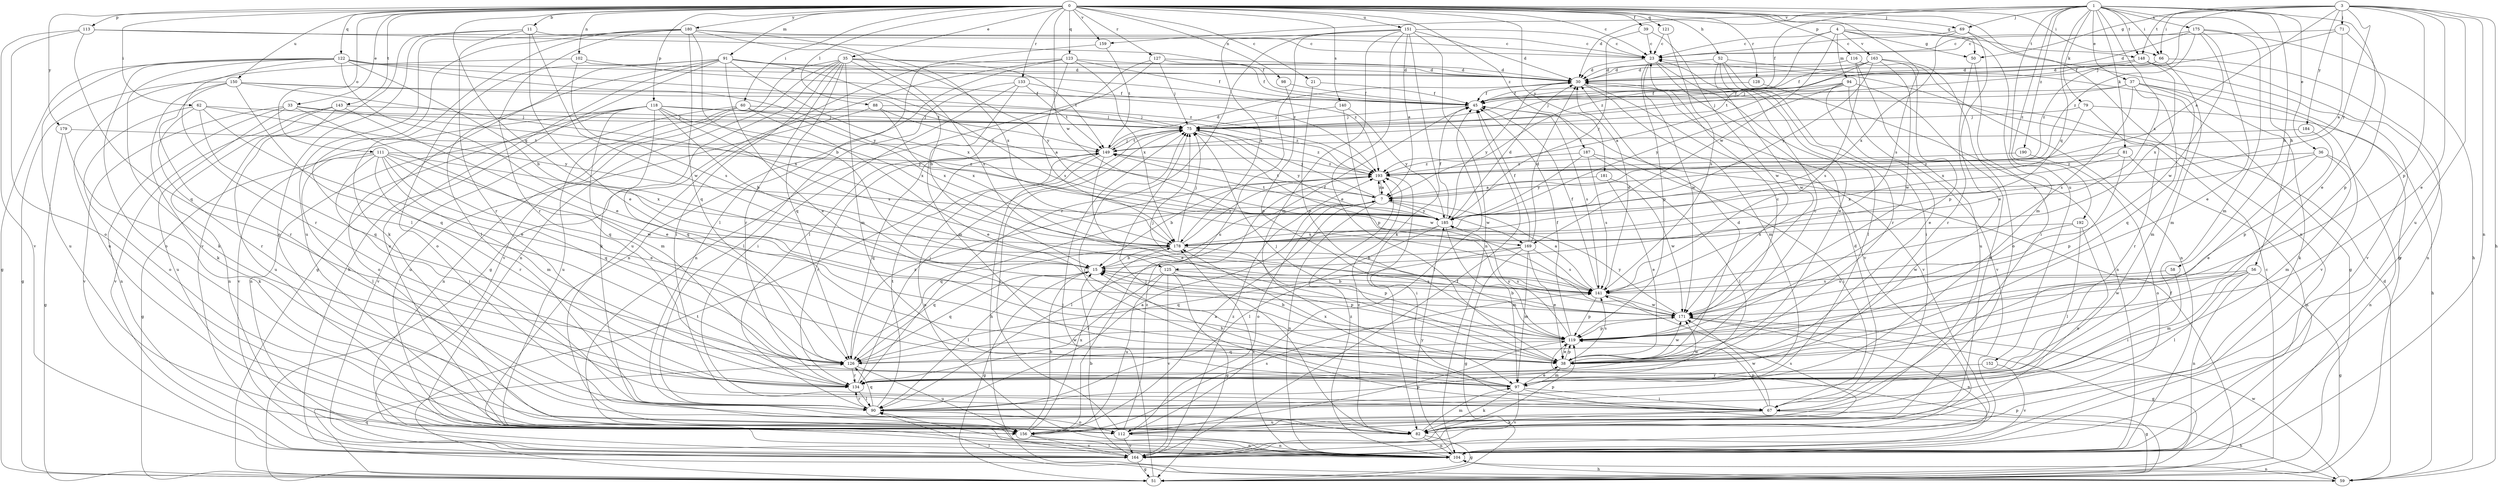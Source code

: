 strict digraph  {
0;
1;
3;
4;
7;
11;
15;
21;
23;
30;
33;
35;
36;
37;
38;
39;
45;
50;
51;
52;
56;
58;
59;
60;
62;
66;
67;
69;
71;
75;
79;
81;
82;
88;
90;
91;
94;
97;
98;
102;
104;
111;
112;
113;
116;
118;
119;
121;
122;
123;
125;
126;
127;
128;
133;
134;
140;
141;
143;
148;
149;
150;
151;
152;
156;
159;
163;
164;
169;
171;
175;
178;
179;
180;
181;
184;
185;
187;
190;
192;
193;
0 -> 11  [label=b];
0 -> 21  [label=c];
0 -> 23  [label=c];
0 -> 33  [label=e];
0 -> 35  [label=e];
0 -> 39  [label=f];
0 -> 50  [label=g];
0 -> 52  [label=h];
0 -> 60  [label=i];
0 -> 62  [label=i];
0 -> 66  [label=i];
0 -> 69  [label=j];
0 -> 88  [label=l];
0 -> 91  [label=m];
0 -> 98  [label=n];
0 -> 102  [label=n];
0 -> 104  [label=n];
0 -> 111  [label=o];
0 -> 113  [label=p];
0 -> 116  [label=p];
0 -> 118  [label=p];
0 -> 121  [label=q];
0 -> 122  [label=q];
0 -> 123  [label=q];
0 -> 125  [label=q];
0 -> 127  [label=r];
0 -> 128  [label=r];
0 -> 133  [label=r];
0 -> 140  [label=s];
0 -> 141  [label=s];
0 -> 143  [label=t];
0 -> 150  [label=u];
0 -> 151  [label=u];
0 -> 159  [label=v];
0 -> 169  [label=w];
0 -> 179  [label=y];
0 -> 180  [label=y];
0 -> 181  [label=y];
0 -> 187  [label=z];
1 -> 30  [label=d];
1 -> 36  [label=e];
1 -> 37  [label=e];
1 -> 38  [label=e];
1 -> 45  [label=f];
1 -> 56  [label=h];
1 -> 58  [label=h];
1 -> 66  [label=i];
1 -> 69  [label=j];
1 -> 79  [label=k];
1 -> 81  [label=k];
1 -> 125  [label=q];
1 -> 148  [label=t];
1 -> 152  [label=u];
1 -> 159  [label=v];
1 -> 175  [label=x];
1 -> 178  [label=x];
1 -> 190  [label=z];
1 -> 192  [label=z];
3 -> 7  [label=a];
3 -> 38  [label=e];
3 -> 50  [label=g];
3 -> 59  [label=h];
3 -> 66  [label=i];
3 -> 71  [label=j];
3 -> 75  [label=j];
3 -> 104  [label=n];
3 -> 119  [label=p];
3 -> 148  [label=t];
3 -> 156  [label=u];
3 -> 184  [label=y];
3 -> 185  [label=y];
4 -> 23  [label=c];
4 -> 50  [label=g];
4 -> 94  [label=m];
4 -> 97  [label=m];
4 -> 148  [label=t];
4 -> 163  [label=v];
4 -> 169  [label=w];
4 -> 193  [label=z];
7 -> 75  [label=j];
7 -> 90  [label=l];
7 -> 104  [label=n];
7 -> 112  [label=o];
7 -> 126  [label=q];
7 -> 149  [label=t];
7 -> 169  [label=w];
7 -> 185  [label=y];
7 -> 193  [label=z];
11 -> 23  [label=c];
11 -> 38  [label=e];
11 -> 112  [label=o];
11 -> 134  [label=r];
11 -> 164  [label=v];
11 -> 171  [label=w];
15 -> 45  [label=f];
15 -> 51  [label=g];
15 -> 90  [label=l];
15 -> 126  [label=q];
15 -> 141  [label=s];
21 -> 45  [label=f];
21 -> 119  [label=p];
23 -> 30  [label=d];
23 -> 90  [label=l];
23 -> 119  [label=p];
23 -> 164  [label=v];
23 -> 171  [label=w];
30 -> 45  [label=f];
30 -> 97  [label=m];
30 -> 164  [label=v];
30 -> 185  [label=y];
33 -> 75  [label=j];
33 -> 104  [label=n];
33 -> 126  [label=q];
33 -> 156  [label=u];
33 -> 164  [label=v];
33 -> 185  [label=y];
35 -> 15  [label=b];
35 -> 30  [label=d];
35 -> 67  [label=i];
35 -> 82  [label=k];
35 -> 97  [label=m];
35 -> 104  [label=n];
35 -> 126  [label=q];
35 -> 134  [label=r];
35 -> 149  [label=t];
35 -> 164  [label=v];
35 -> 185  [label=y];
36 -> 38  [label=e];
36 -> 97  [label=m];
36 -> 104  [label=n];
36 -> 185  [label=y];
36 -> 193  [label=z];
37 -> 45  [label=f];
37 -> 75  [label=j];
37 -> 82  [label=k];
37 -> 97  [label=m];
37 -> 126  [label=q];
37 -> 141  [label=s];
37 -> 164  [label=v];
38 -> 23  [label=c];
38 -> 30  [label=d];
38 -> 75  [label=j];
38 -> 97  [label=m];
38 -> 119  [label=p];
38 -> 141  [label=s];
38 -> 171  [label=w];
39 -> 23  [label=c];
39 -> 171  [label=w];
39 -> 185  [label=y];
45 -> 75  [label=j];
45 -> 141  [label=s];
50 -> 67  [label=i];
50 -> 134  [label=r];
51 -> 23  [label=c];
51 -> 45  [label=f];
51 -> 75  [label=j];
51 -> 119  [label=p];
51 -> 126  [label=q];
51 -> 149  [label=t];
52 -> 30  [label=d];
52 -> 38  [label=e];
52 -> 51  [label=g];
52 -> 67  [label=i];
52 -> 134  [label=r];
52 -> 171  [label=w];
56 -> 51  [label=g];
56 -> 90  [label=l];
56 -> 97  [label=m];
56 -> 104  [label=n];
56 -> 141  [label=s];
56 -> 171  [label=w];
58 -> 67  [label=i];
58 -> 141  [label=s];
59 -> 30  [label=d];
59 -> 90  [label=l];
59 -> 104  [label=n];
59 -> 171  [label=w];
60 -> 38  [label=e];
60 -> 75  [label=j];
60 -> 104  [label=n];
60 -> 156  [label=u];
60 -> 164  [label=v];
60 -> 178  [label=x];
62 -> 38  [label=e];
62 -> 75  [label=j];
62 -> 112  [label=o];
62 -> 126  [label=q];
62 -> 134  [label=r];
62 -> 185  [label=y];
66 -> 30  [label=d];
66 -> 97  [label=m];
66 -> 164  [label=v];
66 -> 193  [label=z];
67 -> 30  [label=d];
67 -> 59  [label=h];
67 -> 75  [label=j];
67 -> 82  [label=k];
67 -> 119  [label=p];
67 -> 156  [label=u];
67 -> 171  [label=w];
69 -> 23  [label=c];
69 -> 38  [label=e];
69 -> 51  [label=g];
69 -> 178  [label=x];
71 -> 7  [label=a];
71 -> 23  [label=c];
71 -> 45  [label=f];
71 -> 119  [label=p];
75 -> 149  [label=t];
75 -> 171  [label=w];
75 -> 185  [label=y];
75 -> 193  [label=z];
79 -> 59  [label=h];
79 -> 75  [label=j];
79 -> 134  [label=r];
79 -> 178  [label=x];
81 -> 104  [label=n];
81 -> 119  [label=p];
81 -> 178  [label=x];
81 -> 193  [label=z];
82 -> 51  [label=g];
82 -> 75  [label=j];
82 -> 97  [label=m];
82 -> 104  [label=n];
82 -> 119  [label=p];
82 -> 141  [label=s];
82 -> 193  [label=z];
88 -> 7  [label=a];
88 -> 75  [label=j];
88 -> 156  [label=u];
88 -> 178  [label=x];
90 -> 7  [label=a];
90 -> 112  [label=o];
90 -> 126  [label=q];
90 -> 134  [label=r];
90 -> 149  [label=t];
91 -> 30  [label=d];
91 -> 38  [label=e];
91 -> 51  [label=g];
91 -> 59  [label=h];
91 -> 90  [label=l];
91 -> 112  [label=o];
91 -> 156  [label=u];
91 -> 178  [label=x];
91 -> 185  [label=y];
91 -> 193  [label=z];
94 -> 7  [label=a];
94 -> 38  [label=e];
94 -> 45  [label=f];
94 -> 75  [label=j];
94 -> 82  [label=k];
94 -> 164  [label=v];
94 -> 185  [label=y];
97 -> 15  [label=b];
97 -> 38  [label=e];
97 -> 51  [label=g];
97 -> 67  [label=i];
97 -> 82  [label=k];
97 -> 164  [label=v];
97 -> 178  [label=x];
98 -> 45  [label=f];
98 -> 119  [label=p];
102 -> 30  [label=d];
102 -> 141  [label=s];
102 -> 156  [label=u];
102 -> 193  [label=z];
104 -> 59  [label=h];
104 -> 178  [label=x];
104 -> 185  [label=y];
104 -> 193  [label=z];
111 -> 38  [label=e];
111 -> 51  [label=g];
111 -> 67  [label=i];
111 -> 90  [label=l];
111 -> 97  [label=m];
111 -> 126  [label=q];
111 -> 134  [label=r];
111 -> 171  [label=w];
111 -> 178  [label=x];
111 -> 193  [label=z];
112 -> 45  [label=f];
112 -> 75  [label=j];
112 -> 104  [label=n];
112 -> 119  [label=p];
112 -> 164  [label=v];
112 -> 193  [label=z];
113 -> 23  [label=c];
113 -> 45  [label=f];
113 -> 112  [label=o];
113 -> 126  [label=q];
113 -> 164  [label=v];
116 -> 30  [label=d];
116 -> 104  [label=n];
116 -> 141  [label=s];
116 -> 156  [label=u];
118 -> 15  [label=b];
118 -> 75  [label=j];
118 -> 97  [label=m];
118 -> 104  [label=n];
118 -> 112  [label=o];
118 -> 126  [label=q];
118 -> 141  [label=s];
118 -> 164  [label=v];
118 -> 178  [label=x];
118 -> 193  [label=z];
119 -> 15  [label=b];
119 -> 23  [label=c];
119 -> 38  [label=e];
119 -> 45  [label=f];
119 -> 126  [label=q];
119 -> 185  [label=y];
121 -> 23  [label=c];
121 -> 141  [label=s];
122 -> 15  [label=b];
122 -> 30  [label=d];
122 -> 38  [label=e];
122 -> 51  [label=g];
122 -> 82  [label=k];
122 -> 112  [label=o];
122 -> 134  [label=r];
122 -> 156  [label=u];
122 -> 185  [label=y];
122 -> 193  [label=z];
123 -> 30  [label=d];
123 -> 45  [label=f];
123 -> 51  [label=g];
123 -> 104  [label=n];
123 -> 141  [label=s];
123 -> 156  [label=u];
123 -> 178  [label=x];
125 -> 51  [label=g];
125 -> 119  [label=p];
125 -> 134  [label=r];
125 -> 141  [label=s];
125 -> 156  [label=u];
125 -> 164  [label=v];
126 -> 134  [label=r];
126 -> 156  [label=u];
126 -> 171  [label=w];
126 -> 193  [label=z];
127 -> 30  [label=d];
127 -> 45  [label=f];
127 -> 75  [label=j];
127 -> 90  [label=l];
127 -> 104  [label=n];
128 -> 45  [label=f];
128 -> 104  [label=n];
133 -> 45  [label=f];
133 -> 67  [label=i];
133 -> 90  [label=l];
133 -> 97  [label=m];
133 -> 149  [label=t];
134 -> 75  [label=j];
134 -> 90  [label=l];
134 -> 171  [label=w];
140 -> 75  [label=j];
140 -> 119  [label=p];
140 -> 185  [label=y];
141 -> 7  [label=a];
141 -> 15  [label=b];
141 -> 30  [label=d];
141 -> 45  [label=f];
141 -> 119  [label=p];
141 -> 171  [label=w];
143 -> 38  [label=e];
143 -> 75  [label=j];
143 -> 104  [label=n];
143 -> 156  [label=u];
143 -> 164  [label=v];
148 -> 30  [label=d];
148 -> 75  [label=j];
148 -> 104  [label=n];
148 -> 164  [label=v];
148 -> 178  [label=x];
149 -> 30  [label=d];
149 -> 38  [label=e];
149 -> 59  [label=h];
149 -> 75  [label=j];
149 -> 104  [label=n];
149 -> 126  [label=q];
149 -> 134  [label=r];
149 -> 193  [label=z];
150 -> 45  [label=f];
150 -> 51  [label=g];
150 -> 82  [label=k];
150 -> 126  [label=q];
150 -> 134  [label=r];
150 -> 149  [label=t];
150 -> 178  [label=x];
151 -> 7  [label=a];
151 -> 23  [label=c];
151 -> 30  [label=d];
151 -> 38  [label=e];
151 -> 82  [label=k];
151 -> 97  [label=m];
151 -> 104  [label=n];
151 -> 134  [label=r];
151 -> 156  [label=u];
151 -> 178  [label=x];
152 -> 134  [label=r];
152 -> 164  [label=v];
156 -> 7  [label=a];
156 -> 15  [label=b];
156 -> 104  [label=n];
156 -> 141  [label=s];
156 -> 164  [label=v];
156 -> 178  [label=x];
159 -> 90  [label=l];
159 -> 149  [label=t];
163 -> 30  [label=d];
163 -> 45  [label=f];
163 -> 112  [label=o];
163 -> 119  [label=p];
163 -> 149  [label=t];
163 -> 171  [label=w];
163 -> 185  [label=y];
164 -> 15  [label=b];
164 -> 45  [label=f];
164 -> 51  [label=g];
164 -> 90  [label=l];
164 -> 193  [label=z];
169 -> 15  [label=b];
169 -> 30  [label=d];
169 -> 38  [label=e];
169 -> 45  [label=f];
169 -> 51  [label=g];
169 -> 97  [label=m];
169 -> 126  [label=q];
169 -> 141  [label=s];
171 -> 15  [label=b];
171 -> 51  [label=g];
171 -> 75  [label=j];
171 -> 104  [label=n];
171 -> 119  [label=p];
171 -> 185  [label=y];
175 -> 23  [label=c];
175 -> 30  [label=d];
175 -> 38  [label=e];
175 -> 59  [label=h];
175 -> 97  [label=m];
175 -> 171  [label=w];
175 -> 193  [label=z];
178 -> 15  [label=b];
178 -> 75  [label=j];
178 -> 119  [label=p];
178 -> 126  [label=q];
178 -> 193  [label=z];
179 -> 51  [label=g];
179 -> 82  [label=k];
179 -> 149  [label=t];
180 -> 15  [label=b];
180 -> 23  [label=c];
180 -> 82  [label=k];
180 -> 90  [label=l];
180 -> 126  [label=q];
180 -> 134  [label=r];
180 -> 141  [label=s];
180 -> 156  [label=u];
180 -> 178  [label=x];
181 -> 7  [label=a];
181 -> 38  [label=e];
181 -> 171  [label=w];
184 -> 119  [label=p];
184 -> 149  [label=t];
185 -> 30  [label=d];
185 -> 45  [label=f];
185 -> 90  [label=l];
185 -> 97  [label=m];
185 -> 149  [label=t];
185 -> 178  [label=x];
187 -> 67  [label=i];
187 -> 90  [label=l];
187 -> 141  [label=s];
187 -> 185  [label=y];
187 -> 193  [label=z];
190 -> 112  [label=o];
190 -> 193  [label=z];
192 -> 90  [label=l];
192 -> 112  [label=o];
192 -> 171  [label=w];
192 -> 178  [label=x];
193 -> 7  [label=a];
193 -> 15  [label=b];
193 -> 67  [label=i];
}
